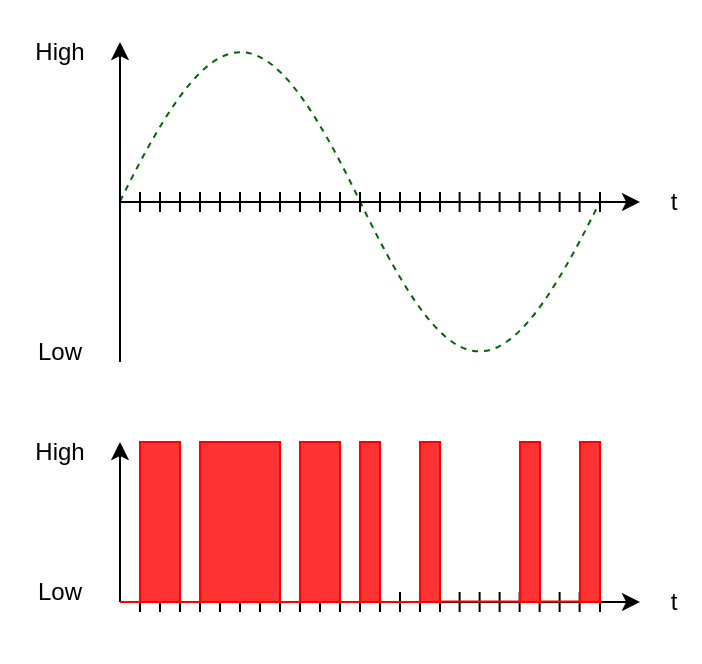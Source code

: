 <mxfile version="18.1.3" type="device"><diagram id="WjJ1IcI9NknUEhCC6rzZ" name="Seite-1"><mxGraphModel dx="903" dy="564" grid="1" gridSize="10" guides="1" tooltips="1" connect="1" arrows="1" fold="1" page="1" pageScale="1" pageWidth="827" pageHeight="1169" math="0" shadow="0"><root><mxCell id="0"/><mxCell id="1" parent="0"/><mxCell id="nnQSzY8eT-PV63pqwK73-1" value="" style="pointerEvents=1;verticalLabelPosition=bottom;shadow=0;dashed=1;align=center;html=1;verticalAlign=top;shape=mxgraph.electrical.waveforms.sine_wave;strokeColor=#006600;" parent="1" vertex="1"><mxGeometry x="150" y="220" width="240" height="200" as="geometry"/></mxCell><mxCell id="nnQSzY8eT-PV63pqwK73-2" value="" style="endArrow=classic;html=1;rounded=0;" parent="1" edge="1"><mxGeometry width="50" height="50" relative="1" as="geometry"><mxPoint x="150" y="400" as="sourcePoint"/><mxPoint x="150" y="240" as="targetPoint"/></mxGeometry></mxCell><mxCell id="nnQSzY8eT-PV63pqwK73-3" value="Low" style="text;html=1;strokeColor=none;fillColor=none;align=center;verticalAlign=middle;whiteSpace=wrap;rounded=0;" parent="1" vertex="1"><mxGeometry x="90" y="380" width="60" height="30" as="geometry"/></mxCell><mxCell id="nnQSzY8eT-PV63pqwK73-4" value="High" style="text;html=1;strokeColor=none;fillColor=none;align=center;verticalAlign=middle;whiteSpace=wrap;rounded=0;" parent="1" vertex="1"><mxGeometry x="90" y="230" width="60" height="30" as="geometry"/></mxCell><mxCell id="nnQSzY8eT-PV63pqwK73-9" value="" style="endArrow=classic;html=1;rounded=0;fontSize=23;fontColor=#006600;" parent="1" edge="1"><mxGeometry width="50" height="50" relative="1" as="geometry"><mxPoint x="150" y="320" as="sourcePoint"/><mxPoint x="410" y="320" as="targetPoint"/></mxGeometry></mxCell><mxCell id="nnQSzY8eT-PV63pqwK73-12" value="" style="endArrow=none;html=1;rounded=0;fontSize=23;fontColor=#006600;" parent="1" edge="1"><mxGeometry width="50" height="50" relative="1" as="geometry"><mxPoint x="180" y="315" as="sourcePoint"/><mxPoint x="180" y="325" as="targetPoint"/></mxGeometry></mxCell><mxCell id="nnQSzY8eT-PV63pqwK73-13" value="" style="endArrow=none;html=1;rounded=0;fontSize=23;fontColor=#006600;" parent="1" edge="1"><mxGeometry width="50" height="50" relative="1" as="geometry"><mxPoint x="170" y="315" as="sourcePoint"/><mxPoint x="170" y="325" as="targetPoint"/></mxGeometry></mxCell><mxCell id="nnQSzY8eT-PV63pqwK73-14" value="" style="endArrow=none;html=1;rounded=0;fontSize=23;fontColor=#006600;" parent="1" edge="1"><mxGeometry width="50" height="50" relative="1" as="geometry"><mxPoint x="160" y="315" as="sourcePoint"/><mxPoint x="160" y="325" as="targetPoint"/></mxGeometry></mxCell><mxCell id="nnQSzY8eT-PV63pqwK73-15" value="" style="endArrow=none;html=1;rounded=0;fontSize=23;fontColor=#006600;" parent="1" edge="1"><mxGeometry width="50" height="50" relative="1" as="geometry"><mxPoint x="190" y="315" as="sourcePoint"/><mxPoint x="190" y="325" as="targetPoint"/></mxGeometry></mxCell><mxCell id="nnQSzY8eT-PV63pqwK73-16" value="" style="endArrow=none;html=1;rounded=0;fontSize=23;fontColor=#006600;" parent="1" edge="1"><mxGeometry width="50" height="50" relative="1" as="geometry"><mxPoint x="200" y="315" as="sourcePoint"/><mxPoint x="200" y="325" as="targetPoint"/></mxGeometry></mxCell><mxCell id="nnQSzY8eT-PV63pqwK73-17" value="" style="endArrow=none;html=1;rounded=0;fontSize=23;fontColor=#006600;" parent="1" edge="1"><mxGeometry width="50" height="50" relative="1" as="geometry"><mxPoint x="210" y="315" as="sourcePoint"/><mxPoint x="210" y="325" as="targetPoint"/></mxGeometry></mxCell><mxCell id="nnQSzY8eT-PV63pqwK73-18" value="" style="endArrow=none;html=1;rounded=0;fontSize=23;fontColor=#006600;" parent="1" edge="1"><mxGeometry width="50" height="50" relative="1" as="geometry"><mxPoint x="220" y="315" as="sourcePoint"/><mxPoint x="220" y="325" as="targetPoint"/></mxGeometry></mxCell><mxCell id="nnQSzY8eT-PV63pqwK73-19" value="" style="endArrow=none;html=1;rounded=0;fontSize=23;fontColor=#006600;" parent="1" edge="1"><mxGeometry width="50" height="50" relative="1" as="geometry"><mxPoint x="230" y="315" as="sourcePoint"/><mxPoint x="230" y="325" as="targetPoint"/></mxGeometry></mxCell><mxCell id="nnQSzY8eT-PV63pqwK73-20" value="" style="endArrow=none;html=1;rounded=0;fontSize=23;fontColor=#006600;" parent="1" edge="1"><mxGeometry width="50" height="50" relative="1" as="geometry"><mxPoint x="260" y="315" as="sourcePoint"/><mxPoint x="260" y="325" as="targetPoint"/></mxGeometry></mxCell><mxCell id="nnQSzY8eT-PV63pqwK73-21" value="" style="endArrow=none;html=1;rounded=0;fontSize=23;fontColor=#006600;" parent="1" edge="1"><mxGeometry width="50" height="50" relative="1" as="geometry"><mxPoint x="250" y="315" as="sourcePoint"/><mxPoint x="250" y="325" as="targetPoint"/></mxGeometry></mxCell><mxCell id="nnQSzY8eT-PV63pqwK73-22" value="" style="endArrow=none;html=1;rounded=0;fontSize=23;fontColor=#006600;" parent="1" edge="1"><mxGeometry width="50" height="50" relative="1" as="geometry"><mxPoint x="240" y="315" as="sourcePoint"/><mxPoint x="240" y="325" as="targetPoint"/></mxGeometry></mxCell><mxCell id="nnQSzY8eT-PV63pqwK73-23" value="" style="endArrow=none;html=1;rounded=0;fontSize=23;fontColor=#006600;" parent="1" edge="1"><mxGeometry width="50" height="50" relative="1" as="geometry"><mxPoint x="270" y="315" as="sourcePoint"/><mxPoint x="270" y="325" as="targetPoint"/></mxGeometry></mxCell><mxCell id="nnQSzY8eT-PV63pqwK73-24" value="" style="endArrow=none;html=1;rounded=0;fontSize=23;fontColor=#006600;" parent="1" edge="1"><mxGeometry width="50" height="50" relative="1" as="geometry"><mxPoint x="280" y="315" as="sourcePoint"/><mxPoint x="280" y="325" as="targetPoint"/></mxGeometry></mxCell><mxCell id="nnQSzY8eT-PV63pqwK73-25" value="" style="endArrow=none;html=1;rounded=0;fontSize=23;fontColor=#006600;" parent="1" edge="1"><mxGeometry width="50" height="50" relative="1" as="geometry"><mxPoint x="290" y="315" as="sourcePoint"/><mxPoint x="290" y="325" as="targetPoint"/></mxGeometry></mxCell><mxCell id="nnQSzY8eT-PV63pqwK73-26" value="" style="endArrow=none;html=1;rounded=0;fontSize=23;fontColor=#006600;" parent="1" edge="1"><mxGeometry width="50" height="50" relative="1" as="geometry"><mxPoint x="300" y="315" as="sourcePoint"/><mxPoint x="300" y="325" as="targetPoint"/></mxGeometry></mxCell><mxCell id="nnQSzY8eT-PV63pqwK73-27" value="" style="endArrow=none;html=1;rounded=0;fontSize=23;fontColor=#006600;" parent="1" edge="1"><mxGeometry width="50" height="50" relative="1" as="geometry"><mxPoint x="310" y="315" as="sourcePoint"/><mxPoint x="310" y="325" as="targetPoint"/></mxGeometry></mxCell><mxCell id="nnQSzY8eT-PV63pqwK73-28" value="" style="endArrow=none;html=1;rounded=0;fontSize=23;fontColor=#006600;" parent="1" edge="1"><mxGeometry width="50" height="50" relative="1" as="geometry"><mxPoint x="339.81" y="315" as="sourcePoint"/><mxPoint x="339.81" y="325" as="targetPoint"/></mxGeometry></mxCell><mxCell id="nnQSzY8eT-PV63pqwK73-29" value="" style="endArrow=none;html=1;rounded=0;fontSize=23;fontColor=#006600;" parent="1" edge="1"><mxGeometry width="50" height="50" relative="1" as="geometry"><mxPoint x="329.81" y="315" as="sourcePoint"/><mxPoint x="329.81" y="325" as="targetPoint"/></mxGeometry></mxCell><mxCell id="nnQSzY8eT-PV63pqwK73-30" value="" style="endArrow=none;html=1;rounded=0;fontSize=23;fontColor=#006600;" parent="1" edge="1"><mxGeometry width="50" height="50" relative="1" as="geometry"><mxPoint x="319.81" y="315" as="sourcePoint"/><mxPoint x="319.81" y="325" as="targetPoint"/></mxGeometry></mxCell><mxCell id="nnQSzY8eT-PV63pqwK73-31" value="" style="endArrow=none;html=1;rounded=0;fontSize=23;fontColor=#006600;" parent="1" edge="1"><mxGeometry width="50" height="50" relative="1" as="geometry"><mxPoint x="349.81" y="315" as="sourcePoint"/><mxPoint x="349.81" y="325" as="targetPoint"/></mxGeometry></mxCell><mxCell id="nnQSzY8eT-PV63pqwK73-32" value="" style="endArrow=none;html=1;rounded=0;fontSize=23;fontColor=#006600;" parent="1" edge="1"><mxGeometry width="50" height="50" relative="1" as="geometry"><mxPoint x="359.81" y="315" as="sourcePoint"/><mxPoint x="359.81" y="325" as="targetPoint"/></mxGeometry></mxCell><mxCell id="nnQSzY8eT-PV63pqwK73-33" value="" style="endArrow=none;html=1;rounded=0;fontSize=23;fontColor=#006600;" parent="1" edge="1"><mxGeometry width="50" height="50" relative="1" as="geometry"><mxPoint x="369.81" y="315" as="sourcePoint"/><mxPoint x="369.81" y="325" as="targetPoint"/></mxGeometry></mxCell><mxCell id="nnQSzY8eT-PV63pqwK73-34" value="" style="endArrow=none;html=1;rounded=0;fontSize=23;fontColor=#006600;" parent="1" edge="1"><mxGeometry width="50" height="50" relative="1" as="geometry"><mxPoint x="379.81" y="315" as="sourcePoint"/><mxPoint x="379.81" y="325" as="targetPoint"/></mxGeometry></mxCell><mxCell id="nnQSzY8eT-PV63pqwK73-36" value="" style="endArrow=none;html=1;rounded=0;fontSize=23;fontColor=#006600;" parent="1" edge="1"><mxGeometry width="50" height="50" relative="1" as="geometry"><mxPoint x="390.0" y="315" as="sourcePoint"/><mxPoint x="390.0" y="325" as="targetPoint"/></mxGeometry></mxCell><mxCell id="nnQSzY8eT-PV63pqwK73-76" value="t" style="text;html=1;strokeColor=none;fillColor=none;align=center;verticalAlign=middle;whiteSpace=wrap;rounded=0;" parent="1" vertex="1"><mxGeometry x="414" y="310" width="26" height="20" as="geometry"/></mxCell><mxCell id="PeDww2ekYyQs0NrX7t08-2" value="" style="endArrow=classic;html=1;rounded=0;" parent="1" edge="1"><mxGeometry width="50" height="50" relative="1" as="geometry"><mxPoint x="150" y="520" as="sourcePoint"/><mxPoint x="150.0" y="440" as="targetPoint"/></mxGeometry></mxCell><mxCell id="PeDww2ekYyQs0NrX7t08-3" value="Low" style="text;html=1;strokeColor=none;fillColor=none;align=center;verticalAlign=middle;whiteSpace=wrap;rounded=0;" parent="1" vertex="1"><mxGeometry x="90" y="500" width="60" height="30" as="geometry"/></mxCell><mxCell id="PeDww2ekYyQs0NrX7t08-4" value="High" style="text;html=1;strokeColor=none;fillColor=none;align=center;verticalAlign=middle;whiteSpace=wrap;rounded=0;" parent="1" vertex="1"><mxGeometry x="90" y="430" width="60" height="30" as="geometry"/></mxCell><mxCell id="PeDww2ekYyQs0NrX7t08-6" value="" style="endArrow=classic;html=1;rounded=0;fontSize=23;fontColor=#006600;" parent="1" edge="1"><mxGeometry width="50" height="50" relative="1" as="geometry"><mxPoint x="150.0" y="520" as="sourcePoint"/><mxPoint x="410" y="520" as="targetPoint"/></mxGeometry></mxCell><mxCell id="PeDww2ekYyQs0NrX7t08-7" value="" style="endArrow=none;html=1;rounded=0;fontSize=23;fontColor=#006600;" parent="1" edge="1"><mxGeometry width="50" height="50" relative="1" as="geometry"><mxPoint x="180.0" y="515" as="sourcePoint"/><mxPoint x="180.0" y="525" as="targetPoint"/></mxGeometry></mxCell><mxCell id="PeDww2ekYyQs0NrX7t08-8" value="" style="endArrow=none;html=1;rounded=0;fontSize=23;fontColor=#006600;" parent="1" edge="1"><mxGeometry width="50" height="50" relative="1" as="geometry"><mxPoint x="170.0" y="515" as="sourcePoint"/><mxPoint x="170.0" y="525" as="targetPoint"/></mxGeometry></mxCell><mxCell id="PeDww2ekYyQs0NrX7t08-9" value="" style="endArrow=none;html=1;rounded=0;fontSize=23;fontColor=#006600;" parent="1" edge="1"><mxGeometry width="50" height="50" relative="1" as="geometry"><mxPoint x="160.0" y="515" as="sourcePoint"/><mxPoint x="160.0" y="525" as="targetPoint"/></mxGeometry></mxCell><mxCell id="PeDww2ekYyQs0NrX7t08-10" value="" style="endArrow=none;html=1;rounded=0;fontSize=23;fontColor=#006600;" parent="1" edge="1"><mxGeometry width="50" height="50" relative="1" as="geometry"><mxPoint x="190.0" y="515" as="sourcePoint"/><mxPoint x="190.0" y="525" as="targetPoint"/></mxGeometry></mxCell><mxCell id="PeDww2ekYyQs0NrX7t08-11" value="" style="endArrow=none;html=1;rounded=0;fontSize=23;fontColor=#006600;" parent="1" edge="1"><mxGeometry width="50" height="50" relative="1" as="geometry"><mxPoint x="200.0" y="515" as="sourcePoint"/><mxPoint x="200.0" y="525" as="targetPoint"/></mxGeometry></mxCell><mxCell id="PeDww2ekYyQs0NrX7t08-12" value="" style="endArrow=none;html=1;rounded=0;fontSize=23;fontColor=#006600;" parent="1" edge="1"><mxGeometry width="50" height="50" relative="1" as="geometry"><mxPoint x="210.0" y="515" as="sourcePoint"/><mxPoint x="210.0" y="525" as="targetPoint"/></mxGeometry></mxCell><mxCell id="PeDww2ekYyQs0NrX7t08-13" value="" style="endArrow=none;html=1;rounded=0;fontSize=23;fontColor=#006600;" parent="1" edge="1"><mxGeometry width="50" height="50" relative="1" as="geometry"><mxPoint x="220.0" y="515" as="sourcePoint"/><mxPoint x="220.0" y="525" as="targetPoint"/></mxGeometry></mxCell><mxCell id="PeDww2ekYyQs0NrX7t08-14" value="" style="endArrow=none;html=1;rounded=0;fontSize=23;fontColor=#006600;" parent="1" edge="1"><mxGeometry width="50" height="50" relative="1" as="geometry"><mxPoint x="230.0" y="515" as="sourcePoint"/><mxPoint x="230.0" y="525" as="targetPoint"/></mxGeometry></mxCell><mxCell id="PeDww2ekYyQs0NrX7t08-15" value="" style="endArrow=none;html=1;rounded=0;fontSize=23;fontColor=#006600;" parent="1" edge="1"><mxGeometry width="50" height="50" relative="1" as="geometry"><mxPoint x="260.0" y="515" as="sourcePoint"/><mxPoint x="260.0" y="525" as="targetPoint"/></mxGeometry></mxCell><mxCell id="PeDww2ekYyQs0NrX7t08-16" value="" style="endArrow=none;html=1;rounded=0;fontSize=23;fontColor=#006600;" parent="1" edge="1"><mxGeometry width="50" height="50" relative="1" as="geometry"><mxPoint x="250.0" y="515" as="sourcePoint"/><mxPoint x="250.0" y="525" as="targetPoint"/></mxGeometry></mxCell><mxCell id="PeDww2ekYyQs0NrX7t08-17" value="" style="endArrow=none;html=1;rounded=0;fontSize=23;fontColor=#006600;" parent="1" edge="1"><mxGeometry width="50" height="50" relative="1" as="geometry"><mxPoint x="240.0" y="515" as="sourcePoint"/><mxPoint x="240.0" y="525" as="targetPoint"/></mxGeometry></mxCell><mxCell id="PeDww2ekYyQs0NrX7t08-18" value="" style="endArrow=none;html=1;rounded=0;fontSize=23;fontColor=#006600;" parent="1" edge="1"><mxGeometry width="50" height="50" relative="1" as="geometry"><mxPoint x="270.0" y="515" as="sourcePoint"/><mxPoint x="270.0" y="525" as="targetPoint"/></mxGeometry></mxCell><mxCell id="PeDww2ekYyQs0NrX7t08-19" value="" style="endArrow=none;html=1;rounded=0;fontSize=23;fontColor=#006600;" parent="1" edge="1"><mxGeometry width="50" height="50" relative="1" as="geometry"><mxPoint x="280.0" y="515" as="sourcePoint"/><mxPoint x="280.0" y="525" as="targetPoint"/></mxGeometry></mxCell><mxCell id="PeDww2ekYyQs0NrX7t08-20" value="" style="endArrow=none;html=1;rounded=0;fontSize=23;fontColor=#006600;" parent="1" edge="1"><mxGeometry width="50" height="50" relative="1" as="geometry"><mxPoint x="290.0" y="515" as="sourcePoint"/><mxPoint x="290.0" y="525" as="targetPoint"/></mxGeometry></mxCell><mxCell id="PeDww2ekYyQs0NrX7t08-21" value="" style="endArrow=none;html=1;rounded=0;fontSize=23;fontColor=#006600;" parent="1" edge="1"><mxGeometry width="50" height="50" relative="1" as="geometry"><mxPoint x="300.0" y="515" as="sourcePoint"/><mxPoint x="300.0" y="525" as="targetPoint"/></mxGeometry></mxCell><mxCell id="PeDww2ekYyQs0NrX7t08-22" value="" style="endArrow=none;html=1;rounded=0;fontSize=23;fontColor=#006600;" parent="1" edge="1"><mxGeometry width="50" height="50" relative="1" as="geometry"><mxPoint x="310" y="515" as="sourcePoint"/><mxPoint x="310" y="525" as="targetPoint"/></mxGeometry></mxCell><mxCell id="PeDww2ekYyQs0NrX7t08-23" value="" style="endArrow=none;html=1;rounded=0;fontSize=23;fontColor=#006600;" parent="1" edge="1"><mxGeometry width="50" height="50" relative="1" as="geometry"><mxPoint x="339.81" y="515" as="sourcePoint"/><mxPoint x="339.81" y="525" as="targetPoint"/></mxGeometry></mxCell><mxCell id="PeDww2ekYyQs0NrX7t08-24" value="" style="endArrow=none;html=1;rounded=0;fontSize=23;fontColor=#006600;" parent="1" edge="1"><mxGeometry width="50" height="50" relative="1" as="geometry"><mxPoint x="329.81" y="515" as="sourcePoint"/><mxPoint x="329.81" y="525" as="targetPoint"/></mxGeometry></mxCell><mxCell id="PeDww2ekYyQs0NrX7t08-25" value="" style="endArrow=none;html=1;rounded=0;fontSize=23;fontColor=#006600;" parent="1" edge="1"><mxGeometry width="50" height="50" relative="1" as="geometry"><mxPoint x="319.81" y="515" as="sourcePoint"/><mxPoint x="319.81" y="525" as="targetPoint"/></mxGeometry></mxCell><mxCell id="PeDww2ekYyQs0NrX7t08-26" value="" style="endArrow=none;html=1;rounded=0;fontSize=23;fontColor=#006600;" parent="1" edge="1"><mxGeometry width="50" height="50" relative="1" as="geometry"><mxPoint x="349.81" y="515" as="sourcePoint"/><mxPoint x="349.81" y="525" as="targetPoint"/></mxGeometry></mxCell><mxCell id="PeDww2ekYyQs0NrX7t08-27" value="" style="endArrow=none;html=1;rounded=0;fontSize=23;fontColor=#006600;" parent="1" edge="1"><mxGeometry width="50" height="50" relative="1" as="geometry"><mxPoint x="359.81" y="515" as="sourcePoint"/><mxPoint x="359.81" y="525" as="targetPoint"/></mxGeometry></mxCell><mxCell id="PeDww2ekYyQs0NrX7t08-28" value="" style="endArrow=none;html=1;rounded=0;fontSize=23;fontColor=#006600;" parent="1" edge="1"><mxGeometry width="50" height="50" relative="1" as="geometry"><mxPoint x="369.81" y="515" as="sourcePoint"/><mxPoint x="369.81" y="525" as="targetPoint"/></mxGeometry></mxCell><mxCell id="PeDww2ekYyQs0NrX7t08-29" value="" style="endArrow=none;html=1;rounded=0;fontSize=23;fontColor=#006600;" parent="1" edge="1"><mxGeometry width="50" height="50" relative="1" as="geometry"><mxPoint x="379.81" y="515" as="sourcePoint"/><mxPoint x="379.81" y="525" as="targetPoint"/></mxGeometry></mxCell><mxCell id="PeDww2ekYyQs0NrX7t08-30" value="" style="endArrow=none;html=1;rounded=0;fontSize=23;fontColor=#006600;" parent="1" edge="1"><mxGeometry width="50" height="50" relative="1" as="geometry"><mxPoint x="390" y="515" as="sourcePoint"/><mxPoint x="390" y="525" as="targetPoint"/></mxGeometry></mxCell><mxCell id="PeDww2ekYyQs0NrX7t08-46" value="" style="endArrow=none;html=1;rounded=0;fontSize=23;fontColor=#006600;strokeColor=#FF0000;" parent="1" edge="1"><mxGeometry width="50" height="50" relative="1" as="geometry"><mxPoint x="180.0" y="520" as="sourcePoint"/><mxPoint x="190.0" y="520" as="targetPoint"/></mxGeometry></mxCell><mxCell id="PeDww2ekYyQs0NrX7t08-48" value="" style="endArrow=none;html=1;rounded=0;fontSize=23;fontColor=#006600;strokeColor=#FF0000;" parent="1" edge="1"><mxGeometry width="50" height="50" relative="1" as="geometry"><mxPoint x="150.0" y="520" as="sourcePoint"/><mxPoint x="160.0" y="520" as="targetPoint"/></mxGeometry></mxCell><mxCell id="PeDww2ekYyQs0NrX7t08-49" value="" style="endArrow=none;html=1;rounded=0;fontSize=23;fontColor=#006600;strokeColor=#FF0000;" parent="1" edge="1"><mxGeometry width="50" height="50" relative="1" as="geometry"><mxPoint x="230.0" y="520" as="sourcePoint"/><mxPoint x="240.0" y="520" as="targetPoint"/></mxGeometry></mxCell><mxCell id="PeDww2ekYyQs0NrX7t08-51" value="" style="endArrow=none;html=1;rounded=0;fontSize=23;fontColor=#006600;strokeColor=#FF0000;" parent="1" edge="1"><mxGeometry width="50" height="50" relative="1" as="geometry"><mxPoint x="260.0" y="520" as="sourcePoint"/><mxPoint x="270.0" y="520" as="targetPoint"/></mxGeometry></mxCell><mxCell id="PeDww2ekYyQs0NrX7t08-53" value="t" style="text;html=1;strokeColor=none;fillColor=none;align=center;verticalAlign=middle;whiteSpace=wrap;rounded=0;" parent="1" vertex="1"><mxGeometry x="414" y="510" width="26" height="20" as="geometry"/></mxCell><mxCell id="PeDww2ekYyQs0NrX7t08-55" value="" style="endArrow=none;html=1;rounded=0;fontSize=23;fontColor=#006600;strokeColor=#FF0000;" parent="1" edge="1"><mxGeometry width="50" height="50" relative="1" as="geometry"><mxPoint x="310" y="519.76" as="sourcePoint"/><mxPoint x="350" y="519.76" as="targetPoint"/></mxGeometry></mxCell><mxCell id="PeDww2ekYyQs0NrX7t08-56" value="" style="endArrow=none;html=1;rounded=0;fontSize=23;fontColor=#006600;strokeColor=#FF0000;" parent="1" edge="1"><mxGeometry width="50" height="50" relative="1" as="geometry"><mxPoint x="280.0" y="520" as="sourcePoint"/><mxPoint x="300.0" y="520" as="targetPoint"/></mxGeometry></mxCell><mxCell id="PeDww2ekYyQs0NrX7t08-58" value="" style="endArrow=none;html=1;rounded=0;fontSize=23;fontColor=#006600;strokeColor=#FF0000;" parent="1" edge="1"><mxGeometry width="50" height="50" relative="1" as="geometry"><mxPoint x="360" y="519.76" as="sourcePoint"/><mxPoint x="380" y="519.76" as="targetPoint"/></mxGeometry></mxCell><mxCell id="PeDww2ekYyQs0NrX7t08-60" value="" style="rounded=0;whiteSpace=wrap;html=1;strokeColor=#FF0000;fillColor=#FF3333;" parent="1" vertex="1"><mxGeometry x="190" y="440" width="40" height="80" as="geometry"/></mxCell><mxCell id="PeDww2ekYyQs0NrX7t08-61" value="" style="rounded=0;whiteSpace=wrap;html=1;strokeColor=#FF0000;fillColor=#FF3333;" parent="1" vertex="1"><mxGeometry x="160" y="440" width="20" height="80" as="geometry"/></mxCell><mxCell id="PeDww2ekYyQs0NrX7t08-63" value="" style="rounded=0;whiteSpace=wrap;html=1;strokeColor=#FF0000;fillColor=#FF3333;" parent="1" vertex="1"><mxGeometry x="240" y="440" width="20" height="80" as="geometry"/></mxCell><mxCell id="PeDww2ekYyQs0NrX7t08-64" value="" style="rounded=0;whiteSpace=wrap;html=1;strokeColor=#FF0000;fillColor=#FF3333;" parent="1" vertex="1"><mxGeometry x="270" y="440" width="10" height="80" as="geometry"/></mxCell><mxCell id="PeDww2ekYyQs0NrX7t08-65" value="" style="rounded=0;whiteSpace=wrap;html=1;strokeColor=#FF0000;fillColor=#FF3333;" parent="1" vertex="1"><mxGeometry x="300" y="440" width="10" height="80" as="geometry"/></mxCell><mxCell id="PeDww2ekYyQs0NrX7t08-66" value="" style="rounded=0;whiteSpace=wrap;html=1;strokeColor=#FF0000;fillColor=#FF3333;" parent="1" vertex="1"><mxGeometry x="350" y="440" width="10" height="80" as="geometry"/></mxCell><mxCell id="PeDww2ekYyQs0NrX7t08-67" value="" style="rounded=0;whiteSpace=wrap;html=1;strokeColor=#FF0000;fillColor=#FF3333;" parent="1" vertex="1"><mxGeometry x="380" y="440" width="10" height="80" as="geometry"/></mxCell><mxCell id="-exLIHXFbkSETooDTM0K-283" value="" style="rounded=0;whiteSpace=wrap;html=1;strokeColor=none;fillColor=none;" vertex="1" parent="1"><mxGeometry x="150" y="530" width="290" height="20" as="geometry"/></mxCell></root></mxGraphModel></diagram></mxfile>
